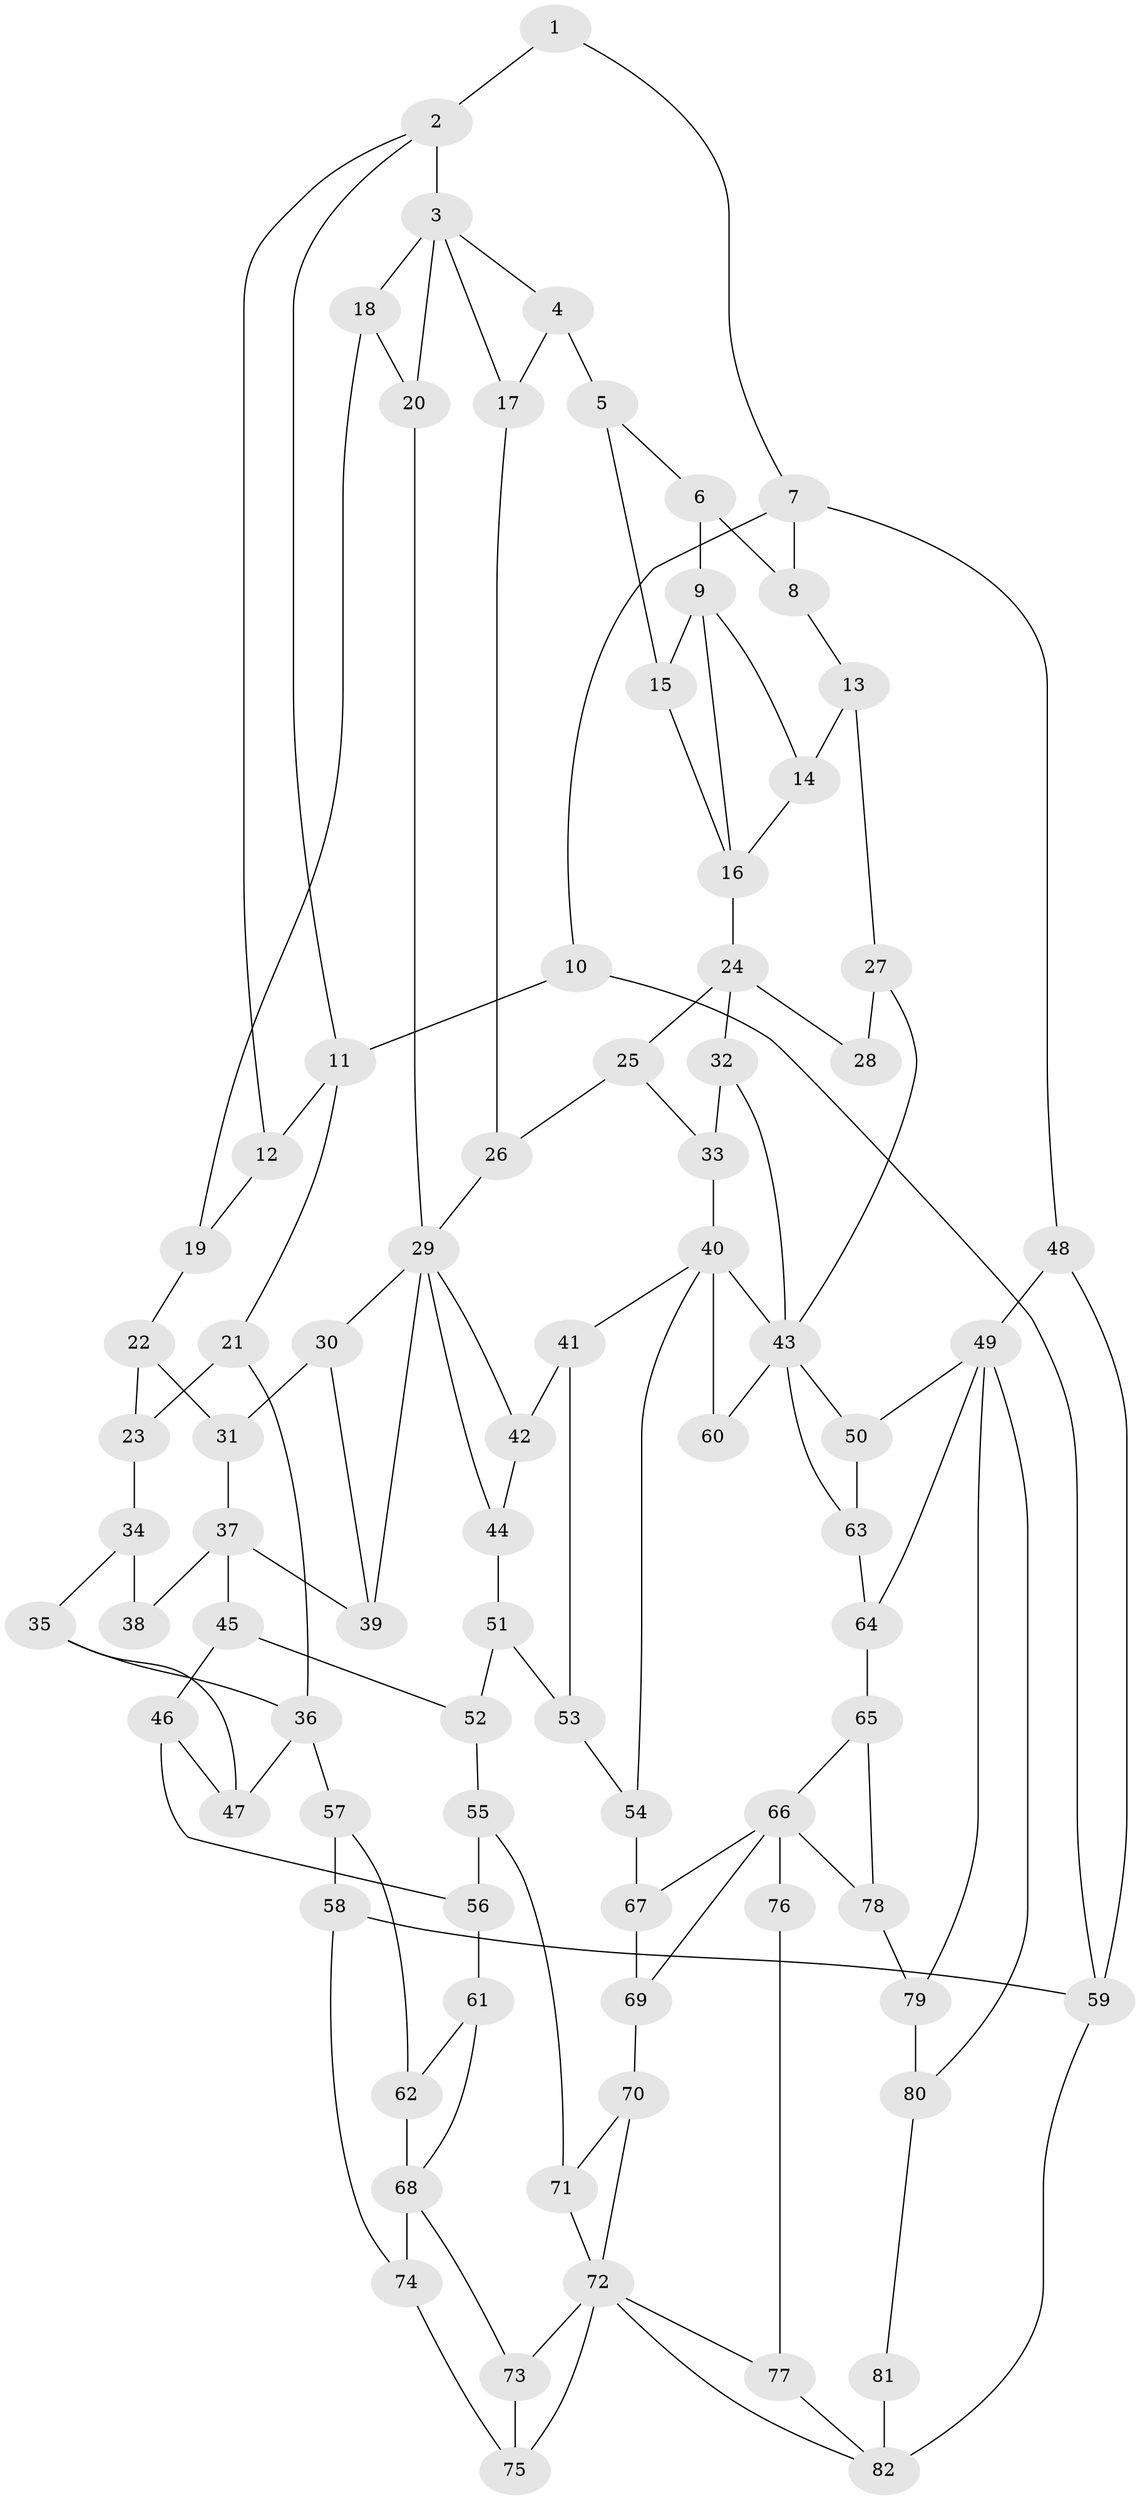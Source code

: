 // original degree distribution, {3: 0.014705882352941176, 4: 0.25, 5: 0.5, 6: 0.23529411764705882}
// Generated by graph-tools (version 1.1) at 2025/54/03/04/25 22:54:35]
// undirected, 82 vertices, 134 edges
graph export_dot {
  node [color=gray90,style=filled];
  1;
  2;
  3;
  4;
  5;
  6;
  7;
  8;
  9;
  10;
  11;
  12;
  13;
  14;
  15;
  16;
  17;
  18;
  19;
  20;
  21;
  22;
  23;
  24;
  25;
  26;
  27;
  28;
  29;
  30;
  31;
  32;
  33;
  34;
  35;
  36;
  37;
  38;
  39;
  40;
  41;
  42;
  43;
  44;
  45;
  46;
  47;
  48;
  49;
  50;
  51;
  52;
  53;
  54;
  55;
  56;
  57;
  58;
  59;
  60;
  61;
  62;
  63;
  64;
  65;
  66;
  67;
  68;
  69;
  70;
  71;
  72;
  73;
  74;
  75;
  76;
  77;
  78;
  79;
  80;
  81;
  82;
  1 -- 2 [weight=1.0];
  1 -- 7 [weight=1.0];
  2 -- 3 [weight=2.0];
  2 -- 11 [weight=1.0];
  2 -- 12 [weight=1.0];
  3 -- 4 [weight=1.0];
  3 -- 17 [weight=1.0];
  3 -- 18 [weight=1.0];
  3 -- 20 [weight=1.0];
  4 -- 5 [weight=1.0];
  4 -- 17 [weight=1.0];
  5 -- 6 [weight=1.0];
  5 -- 15 [weight=1.0];
  6 -- 8 [weight=1.0];
  6 -- 9 [weight=2.0];
  7 -- 8 [weight=1.0];
  7 -- 10 [weight=1.0];
  7 -- 48 [weight=1.0];
  8 -- 13 [weight=1.0];
  9 -- 14 [weight=1.0];
  9 -- 15 [weight=1.0];
  9 -- 16 [weight=1.0];
  10 -- 11 [weight=2.0];
  10 -- 59 [weight=1.0];
  11 -- 12 [weight=1.0];
  11 -- 21 [weight=2.0];
  12 -- 19 [weight=1.0];
  13 -- 14 [weight=1.0];
  13 -- 27 [weight=1.0];
  14 -- 16 [weight=1.0];
  15 -- 16 [weight=1.0];
  16 -- 24 [weight=2.0];
  17 -- 26 [weight=1.0];
  18 -- 19 [weight=1.0];
  18 -- 20 [weight=1.0];
  19 -- 22 [weight=1.0];
  20 -- 29 [weight=1.0];
  21 -- 23 [weight=1.0];
  21 -- 36 [weight=2.0];
  22 -- 23 [weight=1.0];
  22 -- 31 [weight=1.0];
  23 -- 34 [weight=1.0];
  24 -- 25 [weight=1.0];
  24 -- 28 [weight=2.0];
  24 -- 32 [weight=1.0];
  25 -- 26 [weight=1.0];
  25 -- 33 [weight=1.0];
  26 -- 29 [weight=1.0];
  27 -- 28 [weight=1.0];
  27 -- 43 [weight=1.0];
  29 -- 30 [weight=1.0];
  29 -- 39 [weight=1.0];
  29 -- 42 [weight=1.0];
  29 -- 44 [weight=1.0];
  30 -- 31 [weight=1.0];
  30 -- 39 [weight=1.0];
  31 -- 37 [weight=1.0];
  32 -- 33 [weight=1.0];
  32 -- 43 [weight=1.0];
  33 -- 40 [weight=1.0];
  34 -- 35 [weight=1.0];
  34 -- 38 [weight=1.0];
  35 -- 36 [weight=1.0];
  35 -- 47 [weight=1.0];
  36 -- 47 [weight=1.0];
  36 -- 57 [weight=2.0];
  37 -- 38 [weight=2.0];
  37 -- 39 [weight=1.0];
  37 -- 45 [weight=2.0];
  40 -- 41 [weight=1.0];
  40 -- 43 [weight=1.0];
  40 -- 54 [weight=1.0];
  40 -- 60 [weight=2.0];
  41 -- 42 [weight=1.0];
  41 -- 53 [weight=1.0];
  42 -- 44 [weight=1.0];
  43 -- 50 [weight=1.0];
  43 -- 60 [weight=1.0];
  43 -- 63 [weight=1.0];
  44 -- 51 [weight=1.0];
  45 -- 46 [weight=1.0];
  45 -- 52 [weight=1.0];
  46 -- 47 [weight=1.0];
  46 -- 56 [weight=1.0];
  48 -- 49 [weight=2.0];
  48 -- 59 [weight=1.0];
  49 -- 50 [weight=1.0];
  49 -- 64 [weight=1.0];
  49 -- 79 [weight=1.0];
  49 -- 80 [weight=1.0];
  50 -- 63 [weight=1.0];
  51 -- 52 [weight=1.0];
  51 -- 53 [weight=1.0];
  52 -- 55 [weight=1.0];
  53 -- 54 [weight=1.0];
  54 -- 67 [weight=1.0];
  55 -- 56 [weight=1.0];
  55 -- 71 [weight=1.0];
  56 -- 61 [weight=1.0];
  57 -- 58 [weight=1.0];
  57 -- 62 [weight=2.0];
  58 -- 59 [weight=1.0];
  58 -- 74 [weight=1.0];
  59 -- 82 [weight=1.0];
  61 -- 62 [weight=1.0];
  61 -- 68 [weight=1.0];
  62 -- 68 [weight=3.0];
  63 -- 64 [weight=1.0];
  64 -- 65 [weight=1.0];
  65 -- 66 [weight=1.0];
  65 -- 78 [weight=1.0];
  66 -- 67 [weight=1.0];
  66 -- 69 [weight=1.0];
  66 -- 76 [weight=2.0];
  66 -- 78 [weight=1.0];
  67 -- 69 [weight=1.0];
  68 -- 73 [weight=1.0];
  68 -- 74 [weight=1.0];
  69 -- 70 [weight=1.0];
  70 -- 71 [weight=1.0];
  70 -- 72 [weight=1.0];
  71 -- 72 [weight=1.0];
  72 -- 73 [weight=1.0];
  72 -- 75 [weight=1.0];
  72 -- 77 [weight=1.0];
  72 -- 82 [weight=1.0];
  73 -- 75 [weight=1.0];
  74 -- 75 [weight=1.0];
  76 -- 77 [weight=1.0];
  77 -- 82 [weight=1.0];
  78 -- 79 [weight=1.0];
  79 -- 80 [weight=1.0];
  80 -- 81 [weight=1.0];
  81 -- 82 [weight=2.0];
}
